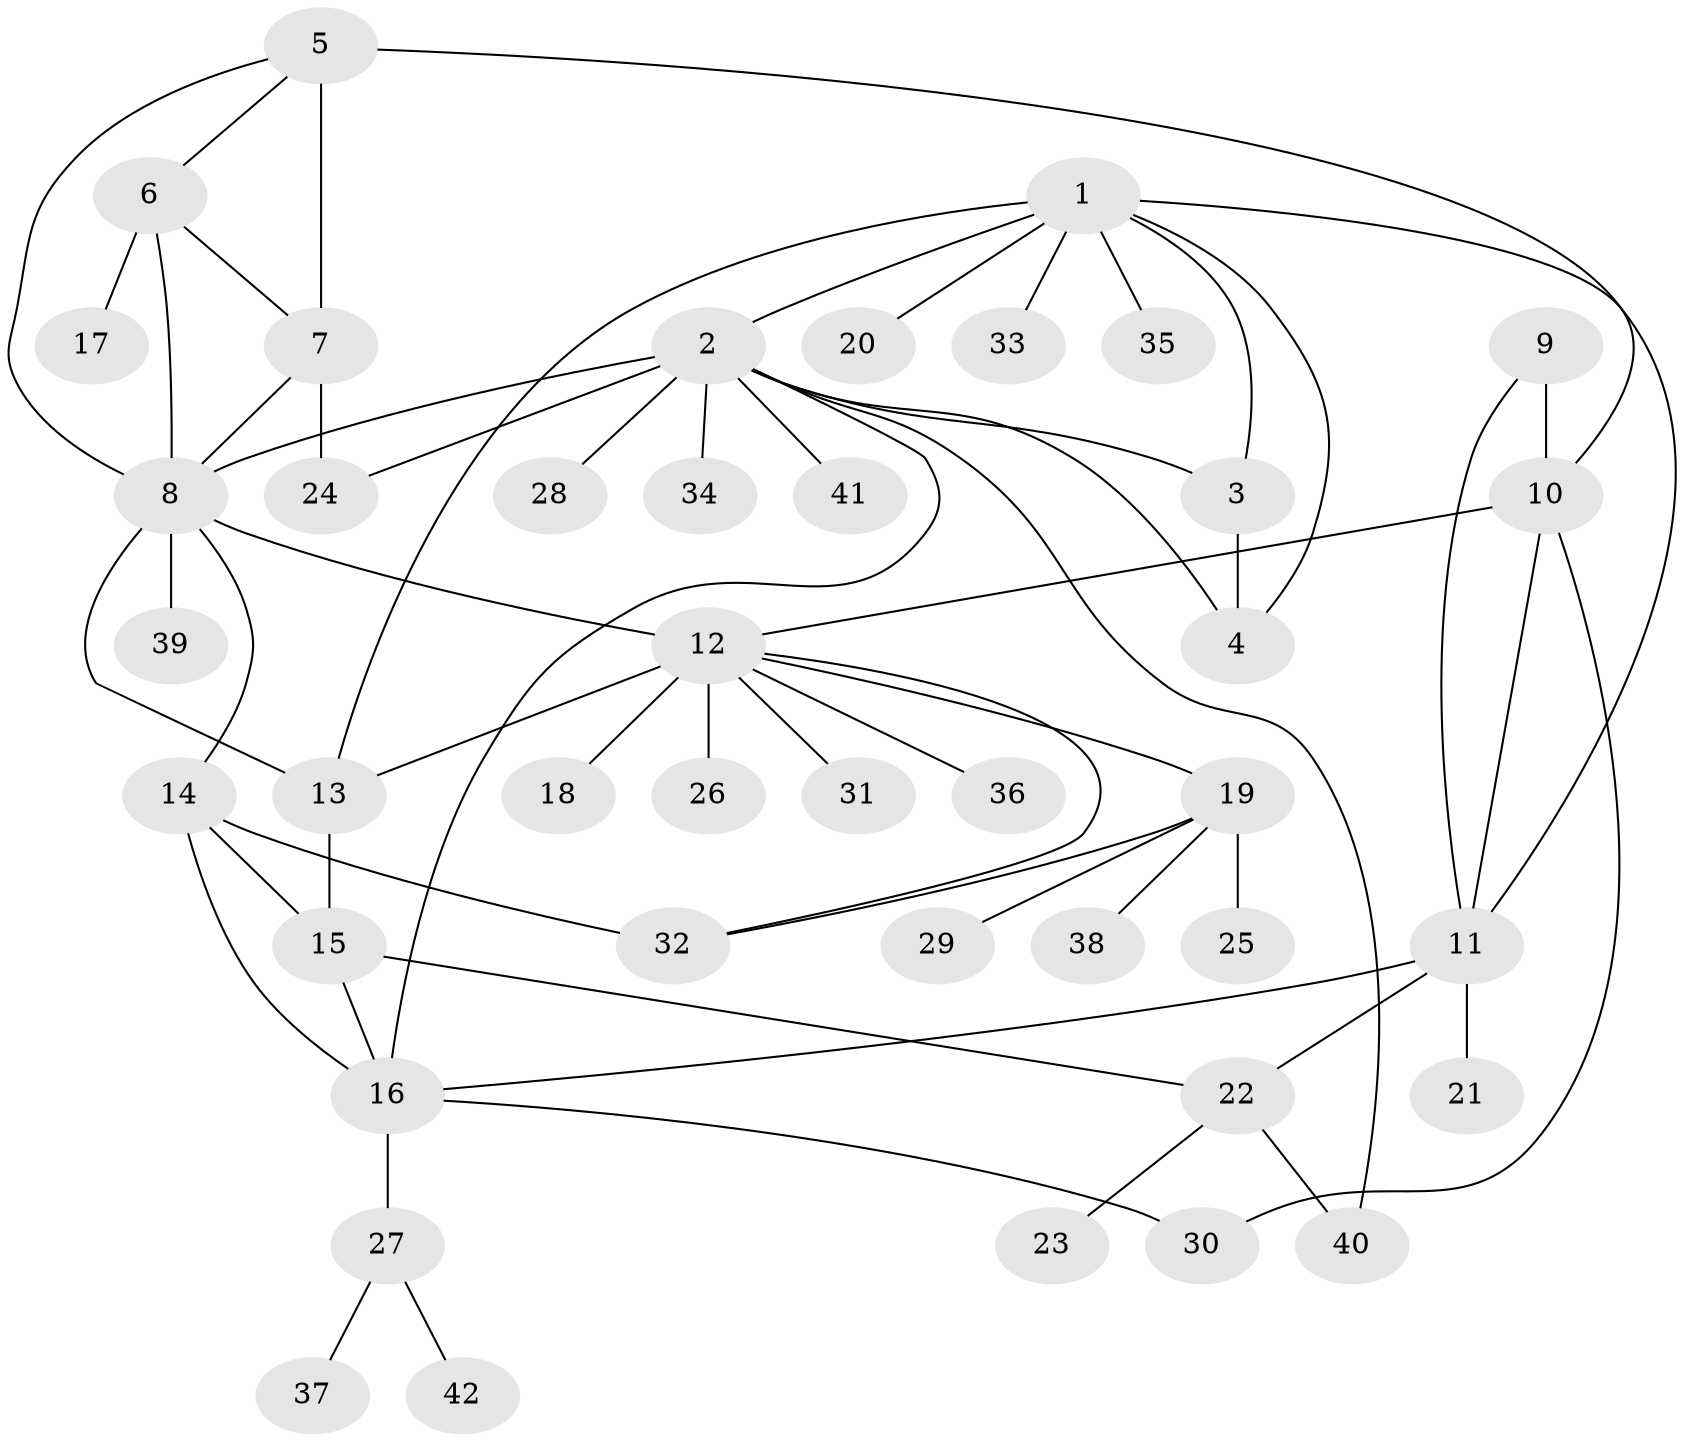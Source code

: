 // original degree distribution, {9: 0.023809523809523808, 11: 0.023809523809523808, 5: 0.047619047619047616, 3: 0.047619047619047616, 6: 0.023809523809523808, 7: 0.03571428571428571, 10: 0.011904761904761904, 4: 0.03571428571428571, 12: 0.011904761904761904, 8: 0.011904761904761904, 1: 0.5357142857142857, 2: 0.19047619047619047}
// Generated by graph-tools (version 1.1) at 2025/37/03/09/25 02:37:17]
// undirected, 42 vertices, 62 edges
graph export_dot {
graph [start="1"]
  node [color=gray90,style=filled];
  1;
  2;
  3;
  4;
  5;
  6;
  7;
  8;
  9;
  10;
  11;
  12;
  13;
  14;
  15;
  16;
  17;
  18;
  19;
  20;
  21;
  22;
  23;
  24;
  25;
  26;
  27;
  28;
  29;
  30;
  31;
  32;
  33;
  34;
  35;
  36;
  37;
  38;
  39;
  40;
  41;
  42;
  1 -- 2 [weight=1.0];
  1 -- 3 [weight=1.0];
  1 -- 4 [weight=1.0];
  1 -- 11 [weight=1.0];
  1 -- 13 [weight=1.0];
  1 -- 20 [weight=1.0];
  1 -- 33 [weight=1.0];
  1 -- 35 [weight=1.0];
  2 -- 3 [weight=1.0];
  2 -- 4 [weight=1.0];
  2 -- 8 [weight=1.0];
  2 -- 16 [weight=1.0];
  2 -- 24 [weight=1.0];
  2 -- 28 [weight=1.0];
  2 -- 34 [weight=1.0];
  2 -- 40 [weight=1.0];
  2 -- 41 [weight=1.0];
  3 -- 4 [weight=2.0];
  5 -- 6 [weight=1.0];
  5 -- 7 [weight=1.0];
  5 -- 8 [weight=1.0];
  5 -- 10 [weight=2.0];
  6 -- 7 [weight=1.0];
  6 -- 8 [weight=1.0];
  6 -- 17 [weight=3.0];
  7 -- 8 [weight=1.0];
  7 -- 24 [weight=6.0];
  8 -- 12 [weight=1.0];
  8 -- 13 [weight=1.0];
  8 -- 14 [weight=1.0];
  8 -- 39 [weight=1.0];
  9 -- 10 [weight=3.0];
  9 -- 11 [weight=1.0];
  10 -- 11 [weight=2.0];
  10 -- 12 [weight=1.0];
  10 -- 30 [weight=1.0];
  11 -- 16 [weight=1.0];
  11 -- 21 [weight=1.0];
  11 -- 22 [weight=4.0];
  12 -- 13 [weight=3.0];
  12 -- 18 [weight=1.0];
  12 -- 19 [weight=1.0];
  12 -- 26 [weight=1.0];
  12 -- 31 [weight=1.0];
  12 -- 32 [weight=1.0];
  12 -- 36 [weight=1.0];
  13 -- 15 [weight=1.0];
  14 -- 15 [weight=2.0];
  14 -- 16 [weight=1.0];
  14 -- 32 [weight=2.0];
  15 -- 16 [weight=2.0];
  15 -- 22 [weight=1.0];
  16 -- 27 [weight=1.0];
  16 -- 30 [weight=1.0];
  19 -- 25 [weight=1.0];
  19 -- 29 [weight=1.0];
  19 -- 32 [weight=1.0];
  19 -- 38 [weight=1.0];
  22 -- 23 [weight=1.0];
  22 -- 40 [weight=1.0];
  27 -- 37 [weight=1.0];
  27 -- 42 [weight=1.0];
}
